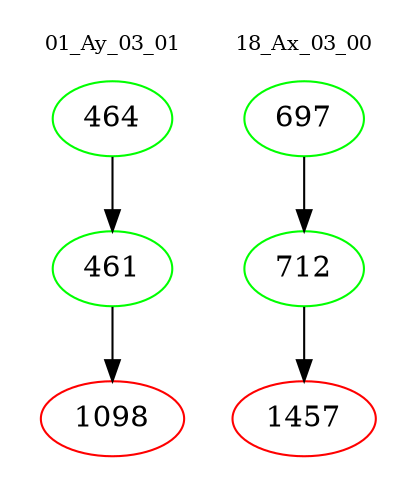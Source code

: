 digraph{
subgraph cluster_0 {
color = white
label = "01_Ay_03_01";
fontsize=10;
T0_464 [label="464", color="green"]
T0_464 -> T0_461 [color="black"]
T0_461 [label="461", color="green"]
T0_461 -> T0_1098 [color="black"]
T0_1098 [label="1098", color="red"]
}
subgraph cluster_1 {
color = white
label = "18_Ax_03_00";
fontsize=10;
T1_697 [label="697", color="green"]
T1_697 -> T1_712 [color="black"]
T1_712 [label="712", color="green"]
T1_712 -> T1_1457 [color="black"]
T1_1457 [label="1457", color="red"]
}
}
